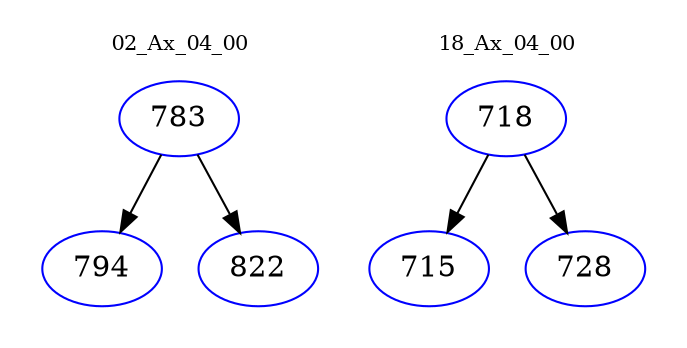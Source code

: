 digraph{
subgraph cluster_0 {
color = white
label = "02_Ax_04_00";
fontsize=10;
T0_783 [label="783", color="blue"]
T0_783 -> T0_794 [color="black"]
T0_794 [label="794", color="blue"]
T0_783 -> T0_822 [color="black"]
T0_822 [label="822", color="blue"]
}
subgraph cluster_1 {
color = white
label = "18_Ax_04_00";
fontsize=10;
T1_718 [label="718", color="blue"]
T1_718 -> T1_715 [color="black"]
T1_715 [label="715", color="blue"]
T1_718 -> T1_728 [color="black"]
T1_728 [label="728", color="blue"]
}
}
